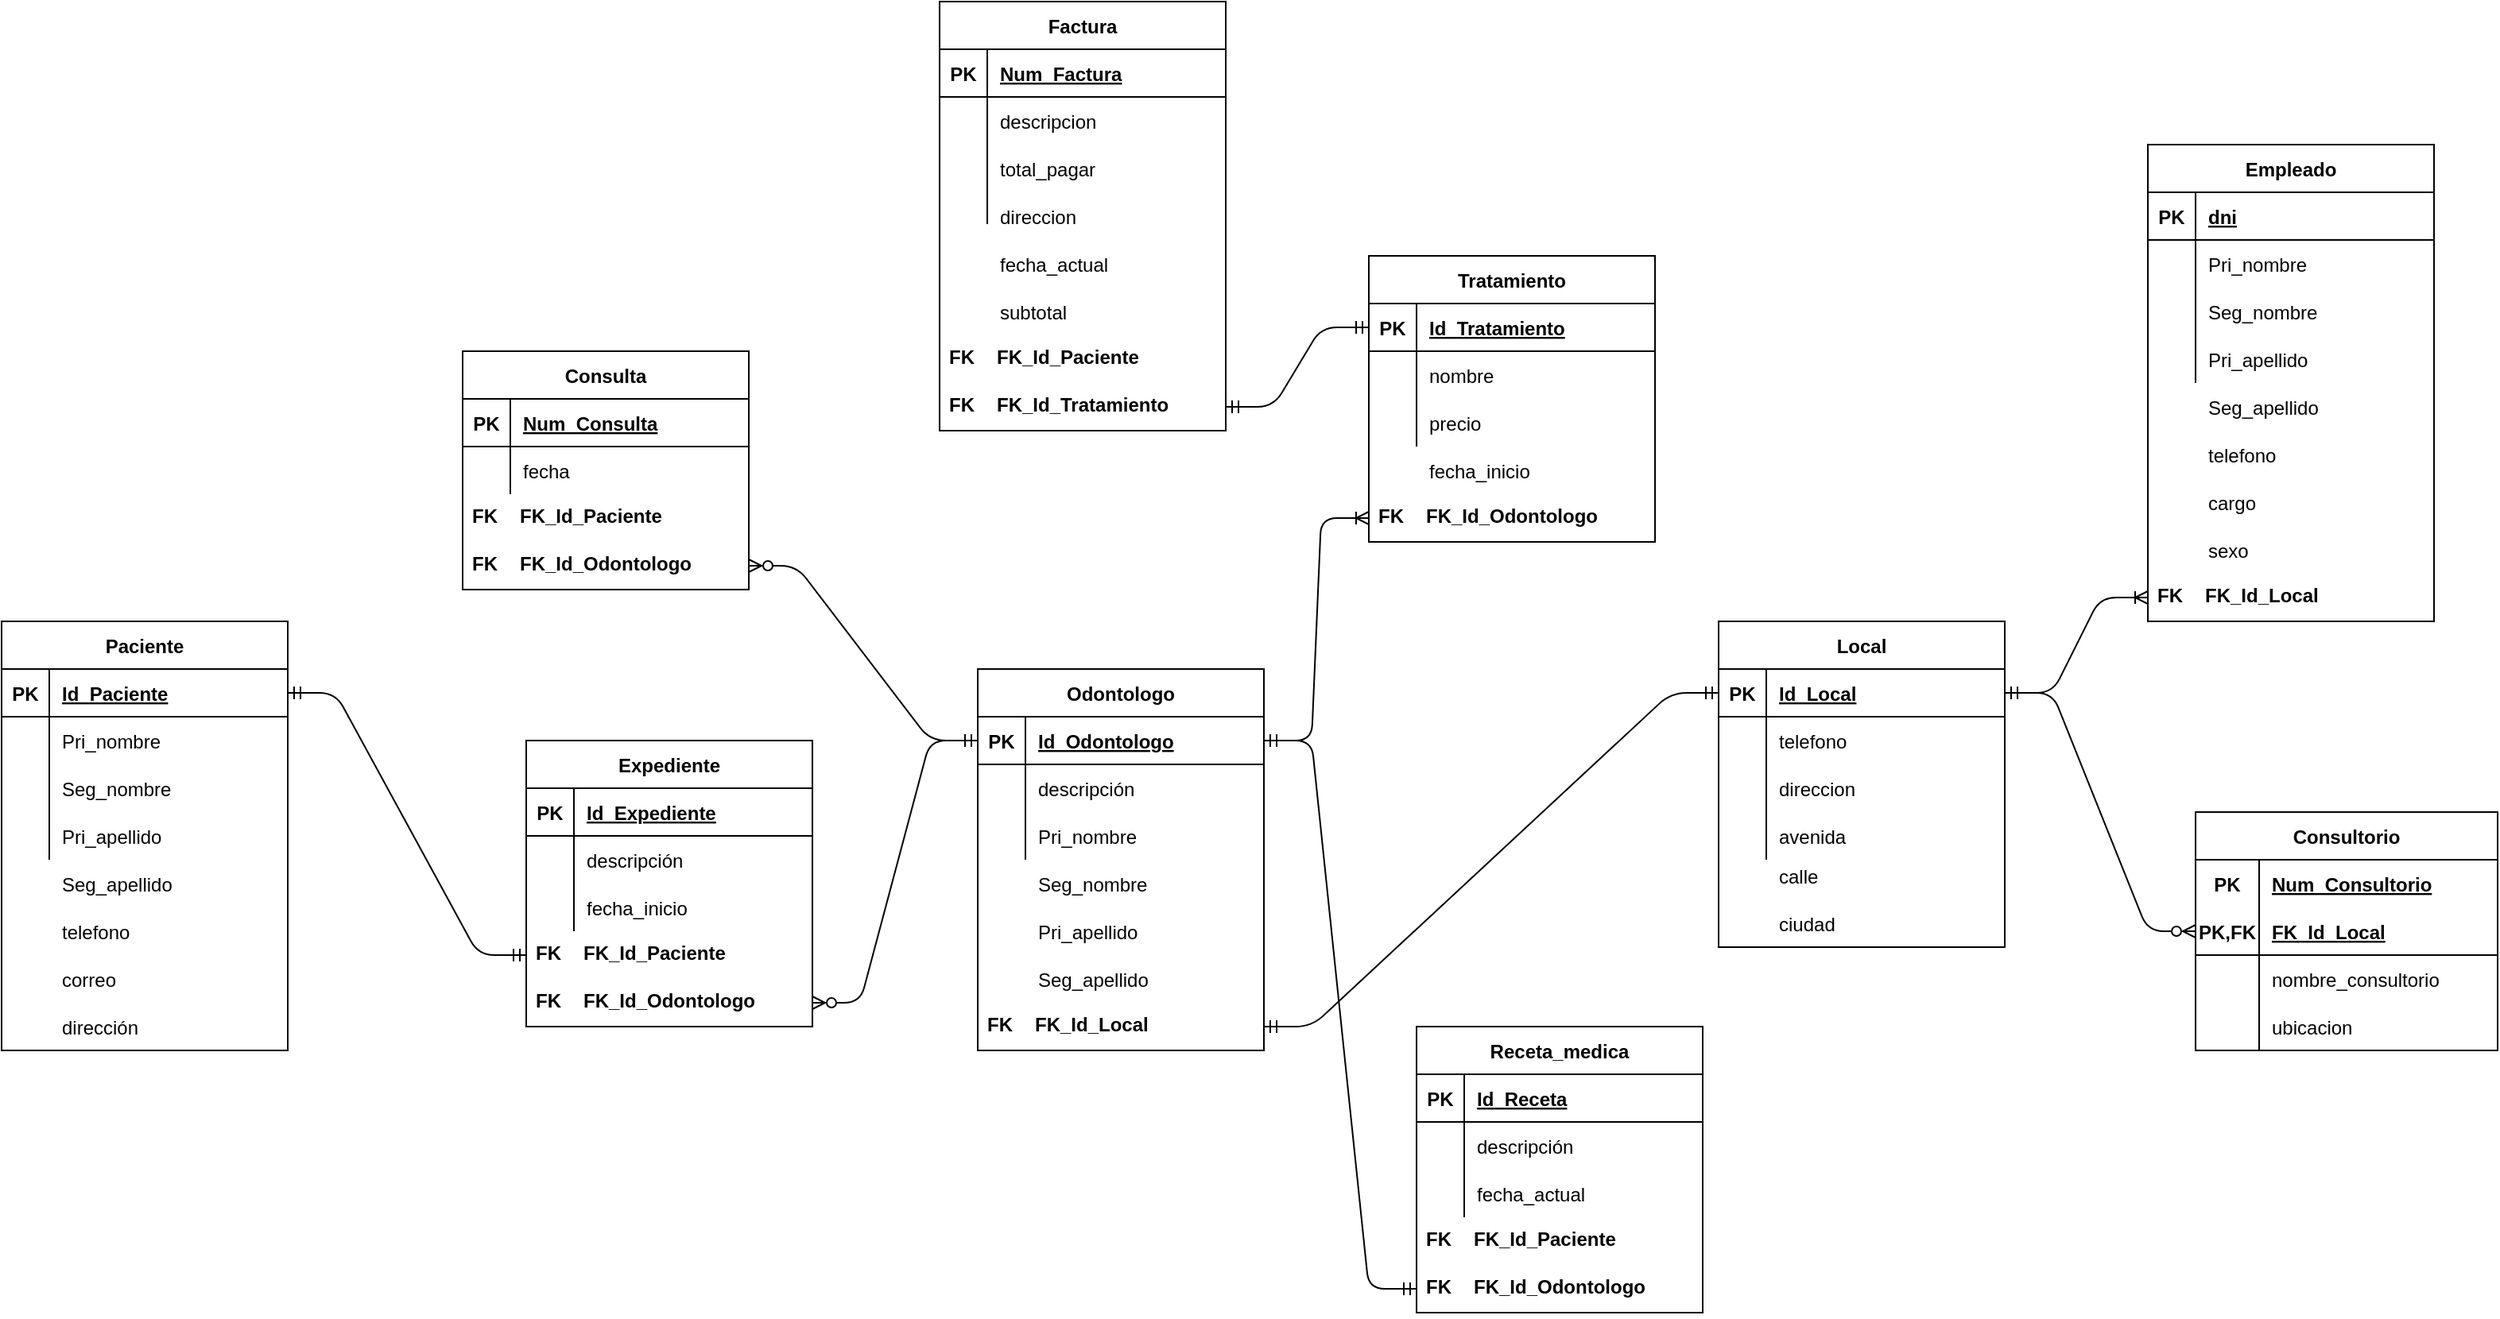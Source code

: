 <mxfile version="14.8.5" type="github">
  <diagram id="sDqEN0gbVgFAtb8flwhw" name="Page-1">
    <mxGraphModel dx="827" dy="2049" grid="1" gridSize="10" guides="1" tooltips="1" connect="1" arrows="1" fold="1" page="1" pageScale="1" pageWidth="827" pageHeight="1169" math="0" shadow="0">
      <root>
        <mxCell id="0" />
        <mxCell id="1" parent="0" />
        <mxCell id="typil63lQ0SKJqa8zRIT-1" value="Paciente" style="shape=table;startSize=30;container=1;collapsible=1;childLayout=tableLayout;fixedRows=1;rowLines=0;fontStyle=1;align=center;resizeLast=1;" vertex="1" parent="1">
          <mxGeometry x="860" y="110" width="180" height="270" as="geometry" />
        </mxCell>
        <mxCell id="typil63lQ0SKJqa8zRIT-2" value="" style="shape=partialRectangle;collapsible=0;dropTarget=0;pointerEvents=0;fillColor=none;top=0;left=0;bottom=1;right=0;points=[[0,0.5],[1,0.5]];portConstraint=eastwest;" vertex="1" parent="typil63lQ0SKJqa8zRIT-1">
          <mxGeometry y="30" width="180" height="30" as="geometry" />
        </mxCell>
        <mxCell id="typil63lQ0SKJqa8zRIT-3" value="PK" style="shape=partialRectangle;connectable=0;fillColor=none;top=0;left=0;bottom=0;right=0;fontStyle=1;overflow=hidden;" vertex="1" parent="typil63lQ0SKJqa8zRIT-2">
          <mxGeometry width="30" height="30" as="geometry" />
        </mxCell>
        <mxCell id="typil63lQ0SKJqa8zRIT-4" value="Id_Paciente" style="shape=partialRectangle;connectable=0;fillColor=none;top=0;left=0;bottom=0;right=0;align=left;spacingLeft=6;fontStyle=5;overflow=hidden;" vertex="1" parent="typil63lQ0SKJqa8zRIT-2">
          <mxGeometry x="30" width="150" height="30" as="geometry" />
        </mxCell>
        <mxCell id="typil63lQ0SKJqa8zRIT-5" value="" style="shape=partialRectangle;collapsible=0;dropTarget=0;pointerEvents=0;fillColor=none;top=0;left=0;bottom=0;right=0;points=[[0,0.5],[1,0.5]];portConstraint=eastwest;" vertex="1" parent="typil63lQ0SKJqa8zRIT-1">
          <mxGeometry y="60" width="180" height="30" as="geometry" />
        </mxCell>
        <mxCell id="typil63lQ0SKJqa8zRIT-6" value="" style="shape=partialRectangle;connectable=0;fillColor=none;top=0;left=0;bottom=0;right=0;editable=1;overflow=hidden;" vertex="1" parent="typil63lQ0SKJqa8zRIT-5">
          <mxGeometry width="30" height="30" as="geometry" />
        </mxCell>
        <mxCell id="typil63lQ0SKJqa8zRIT-7" value="Pri_nombre" style="shape=partialRectangle;connectable=0;fillColor=none;top=0;left=0;bottom=0;right=0;align=left;spacingLeft=6;overflow=hidden;" vertex="1" parent="typil63lQ0SKJqa8zRIT-5">
          <mxGeometry x="30" width="150" height="30" as="geometry" />
        </mxCell>
        <mxCell id="typil63lQ0SKJqa8zRIT-8" value="" style="shape=partialRectangle;collapsible=0;dropTarget=0;pointerEvents=0;fillColor=none;top=0;left=0;bottom=0;right=0;points=[[0,0.5],[1,0.5]];portConstraint=eastwest;" vertex="1" parent="typil63lQ0SKJqa8zRIT-1">
          <mxGeometry y="90" width="180" height="30" as="geometry" />
        </mxCell>
        <mxCell id="typil63lQ0SKJqa8zRIT-9" value="" style="shape=partialRectangle;connectable=0;fillColor=none;top=0;left=0;bottom=0;right=0;editable=1;overflow=hidden;" vertex="1" parent="typil63lQ0SKJqa8zRIT-8">
          <mxGeometry width="30" height="30" as="geometry" />
        </mxCell>
        <mxCell id="typil63lQ0SKJqa8zRIT-10" value="Seg_nombre" style="shape=partialRectangle;connectable=0;fillColor=none;top=0;left=0;bottom=0;right=0;align=left;spacingLeft=6;overflow=hidden;" vertex="1" parent="typil63lQ0SKJqa8zRIT-8">
          <mxGeometry x="30" width="150" height="30" as="geometry" />
        </mxCell>
        <mxCell id="typil63lQ0SKJqa8zRIT-11" value="" style="shape=partialRectangle;collapsible=0;dropTarget=0;pointerEvents=0;fillColor=none;top=0;left=0;bottom=0;right=0;points=[[0,0.5],[1,0.5]];portConstraint=eastwest;" vertex="1" parent="typil63lQ0SKJqa8zRIT-1">
          <mxGeometry y="120" width="180" height="30" as="geometry" />
        </mxCell>
        <mxCell id="typil63lQ0SKJqa8zRIT-12" value="" style="shape=partialRectangle;connectable=0;fillColor=none;top=0;left=0;bottom=0;right=0;editable=1;overflow=hidden;" vertex="1" parent="typil63lQ0SKJqa8zRIT-11">
          <mxGeometry width="30" height="30" as="geometry" />
        </mxCell>
        <mxCell id="typil63lQ0SKJqa8zRIT-13" value="Pri_apellido" style="shape=partialRectangle;connectable=0;fillColor=none;top=0;left=0;bottom=0;right=0;align=left;spacingLeft=6;overflow=hidden;" vertex="1" parent="typil63lQ0SKJqa8zRIT-11">
          <mxGeometry x="30" width="150" height="30" as="geometry" />
        </mxCell>
        <mxCell id="typil63lQ0SKJqa8zRIT-14" value="Expediente" style="shape=table;startSize=30;container=1;collapsible=1;childLayout=tableLayout;fixedRows=1;rowLines=0;fontStyle=1;align=center;resizeLast=1;" vertex="1" parent="1">
          <mxGeometry x="1190" y="185" width="180" height="180" as="geometry" />
        </mxCell>
        <mxCell id="typil63lQ0SKJqa8zRIT-15" value="" style="shape=partialRectangle;collapsible=0;dropTarget=0;pointerEvents=0;fillColor=none;top=0;left=0;bottom=1;right=0;points=[[0,0.5],[1,0.5]];portConstraint=eastwest;" vertex="1" parent="typil63lQ0SKJqa8zRIT-14">
          <mxGeometry y="30" width="180" height="30" as="geometry" />
        </mxCell>
        <mxCell id="typil63lQ0SKJqa8zRIT-16" value="PK" style="shape=partialRectangle;connectable=0;fillColor=none;top=0;left=0;bottom=0;right=0;fontStyle=1;overflow=hidden;" vertex="1" parent="typil63lQ0SKJqa8zRIT-15">
          <mxGeometry width="30" height="30" as="geometry" />
        </mxCell>
        <mxCell id="typil63lQ0SKJqa8zRIT-17" value="Id_Expediente" style="shape=partialRectangle;connectable=0;fillColor=none;top=0;left=0;bottom=0;right=0;align=left;spacingLeft=6;fontStyle=5;overflow=hidden;" vertex="1" parent="typil63lQ0SKJqa8zRIT-15">
          <mxGeometry x="30" width="150" height="30" as="geometry" />
        </mxCell>
        <mxCell id="typil63lQ0SKJqa8zRIT-18" value="" style="shape=partialRectangle;collapsible=0;dropTarget=0;pointerEvents=0;fillColor=none;top=0;left=0;bottom=0;right=0;points=[[0,0.5],[1,0.5]];portConstraint=eastwest;" vertex="1" parent="typil63lQ0SKJqa8zRIT-14">
          <mxGeometry y="60" width="180" height="30" as="geometry" />
        </mxCell>
        <mxCell id="typil63lQ0SKJqa8zRIT-19" value="" style="shape=partialRectangle;connectable=0;fillColor=none;top=0;left=0;bottom=0;right=0;editable=1;overflow=hidden;" vertex="1" parent="typil63lQ0SKJqa8zRIT-18">
          <mxGeometry width="30" height="30" as="geometry" />
        </mxCell>
        <mxCell id="typil63lQ0SKJqa8zRIT-20" value="descripción" style="shape=partialRectangle;connectable=0;fillColor=none;top=0;left=0;bottom=0;right=0;align=left;spacingLeft=6;overflow=hidden;" vertex="1" parent="typil63lQ0SKJqa8zRIT-18">
          <mxGeometry x="30" width="150" height="30" as="geometry" />
        </mxCell>
        <mxCell id="typil63lQ0SKJqa8zRIT-21" value="" style="shape=partialRectangle;collapsible=0;dropTarget=0;pointerEvents=0;fillColor=none;top=0;left=0;bottom=0;right=0;points=[[0,0.5],[1,0.5]];portConstraint=eastwest;" vertex="1" parent="typil63lQ0SKJqa8zRIT-14">
          <mxGeometry y="90" width="180" height="30" as="geometry" />
        </mxCell>
        <mxCell id="typil63lQ0SKJqa8zRIT-22" value="" style="shape=partialRectangle;connectable=0;fillColor=none;top=0;left=0;bottom=0;right=0;editable=1;overflow=hidden;" vertex="1" parent="typil63lQ0SKJqa8zRIT-21">
          <mxGeometry width="30" height="30" as="geometry" />
        </mxCell>
        <mxCell id="typil63lQ0SKJqa8zRIT-23" value="fecha_inicio" style="shape=partialRectangle;connectable=0;fillColor=none;top=0;left=0;bottom=0;right=0;align=left;spacingLeft=6;overflow=hidden;" vertex="1" parent="typil63lQ0SKJqa8zRIT-21">
          <mxGeometry x="30" width="150" height="30" as="geometry" />
        </mxCell>
        <mxCell id="typil63lQ0SKJqa8zRIT-28" value="Seg_apellido" style="shape=partialRectangle;connectable=0;fillColor=none;top=0;left=0;bottom=0;right=0;align=left;spacingLeft=6;overflow=hidden;" vertex="1" parent="1">
          <mxGeometry x="890" y="260" width="150" height="30" as="geometry" />
        </mxCell>
        <mxCell id="typil63lQ0SKJqa8zRIT-29" value="telefono" style="shape=partialRectangle;connectable=0;fillColor=none;top=0;left=0;bottom=0;right=0;align=left;spacingLeft=6;overflow=hidden;" vertex="1" parent="1">
          <mxGeometry x="890" y="290" width="150" height="30" as="geometry" />
        </mxCell>
        <mxCell id="typil63lQ0SKJqa8zRIT-30" value="correo" style="shape=partialRectangle;connectable=0;fillColor=none;top=0;left=0;bottom=0;right=0;align=left;spacingLeft=6;overflow=hidden;" vertex="1" parent="1">
          <mxGeometry x="890" y="320" width="150" height="30" as="geometry" />
        </mxCell>
        <mxCell id="typil63lQ0SKJqa8zRIT-31" value="dirección" style="shape=partialRectangle;connectable=0;fillColor=none;top=0;left=0;bottom=0;right=0;align=left;spacingLeft=6;overflow=hidden;" vertex="1" parent="1">
          <mxGeometry x="890" y="350" width="150" height="30" as="geometry" />
        </mxCell>
        <mxCell id="typil63lQ0SKJqa8zRIT-38" value="Odontologo" style="shape=table;startSize=30;container=1;collapsible=1;childLayout=tableLayout;fixedRows=1;rowLines=0;fontStyle=1;align=center;resizeLast=1;" vertex="1" parent="1">
          <mxGeometry x="1474" y="140" width="180" height="240" as="geometry" />
        </mxCell>
        <mxCell id="typil63lQ0SKJqa8zRIT-39" value="" style="shape=partialRectangle;collapsible=0;dropTarget=0;pointerEvents=0;fillColor=none;top=0;left=0;bottom=1;right=0;points=[[0,0.5],[1,0.5]];portConstraint=eastwest;" vertex="1" parent="typil63lQ0SKJqa8zRIT-38">
          <mxGeometry y="30" width="180" height="30" as="geometry" />
        </mxCell>
        <mxCell id="typil63lQ0SKJqa8zRIT-40" value="PK" style="shape=partialRectangle;connectable=0;fillColor=none;top=0;left=0;bottom=0;right=0;fontStyle=1;overflow=hidden;" vertex="1" parent="typil63lQ0SKJqa8zRIT-39">
          <mxGeometry width="30" height="30" as="geometry" />
        </mxCell>
        <mxCell id="typil63lQ0SKJqa8zRIT-41" value="Id_Odontologo" style="shape=partialRectangle;connectable=0;fillColor=none;top=0;left=0;bottom=0;right=0;align=left;spacingLeft=6;fontStyle=5;overflow=hidden;" vertex="1" parent="typil63lQ0SKJqa8zRIT-39">
          <mxGeometry x="30" width="150" height="30" as="geometry" />
        </mxCell>
        <mxCell id="typil63lQ0SKJqa8zRIT-42" value="" style="shape=partialRectangle;collapsible=0;dropTarget=0;pointerEvents=0;fillColor=none;top=0;left=0;bottom=0;right=0;points=[[0,0.5],[1,0.5]];portConstraint=eastwest;" vertex="1" parent="typil63lQ0SKJqa8zRIT-38">
          <mxGeometry y="60" width="180" height="30" as="geometry" />
        </mxCell>
        <mxCell id="typil63lQ0SKJqa8zRIT-43" value="" style="shape=partialRectangle;connectable=0;fillColor=none;top=0;left=0;bottom=0;right=0;editable=1;overflow=hidden;" vertex="1" parent="typil63lQ0SKJqa8zRIT-42">
          <mxGeometry width="30" height="30" as="geometry" />
        </mxCell>
        <mxCell id="typil63lQ0SKJqa8zRIT-44" value="descripción" style="shape=partialRectangle;connectable=0;fillColor=none;top=0;left=0;bottom=0;right=0;align=left;spacingLeft=6;overflow=hidden;" vertex="1" parent="typil63lQ0SKJqa8zRIT-42">
          <mxGeometry x="30" width="150" height="30" as="geometry" />
        </mxCell>
        <mxCell id="typil63lQ0SKJqa8zRIT-45" value="" style="shape=partialRectangle;collapsible=0;dropTarget=0;pointerEvents=0;fillColor=none;top=0;left=0;bottom=0;right=0;points=[[0,0.5],[1,0.5]];portConstraint=eastwest;" vertex="1" parent="typil63lQ0SKJqa8zRIT-38">
          <mxGeometry y="90" width="180" height="30" as="geometry" />
        </mxCell>
        <mxCell id="typil63lQ0SKJqa8zRIT-46" value="" style="shape=partialRectangle;connectable=0;fillColor=none;top=0;left=0;bottom=0;right=0;editable=1;overflow=hidden;" vertex="1" parent="typil63lQ0SKJqa8zRIT-45">
          <mxGeometry width="30" height="30" as="geometry" />
        </mxCell>
        <mxCell id="typil63lQ0SKJqa8zRIT-47" value="" style="shape=partialRectangle;connectable=0;fillColor=none;top=0;left=0;bottom=0;right=0;align=left;spacingLeft=6;overflow=hidden;" vertex="1" parent="typil63lQ0SKJqa8zRIT-45">
          <mxGeometry x="30" width="150" height="30" as="geometry" />
        </mxCell>
        <mxCell id="typil63lQ0SKJqa8zRIT-54" value="Pri_nombre" style="shape=partialRectangle;connectable=0;fillColor=none;top=0;left=0;bottom=0;right=0;align=left;spacingLeft=6;overflow=hidden;" vertex="1" parent="1">
          <mxGeometry x="1504" y="230" width="150" height="30" as="geometry" />
        </mxCell>
        <mxCell id="typil63lQ0SKJqa8zRIT-55" value="Seg_nombre" style="shape=partialRectangle;connectable=0;fillColor=none;top=0;left=0;bottom=0;right=0;align=left;spacingLeft=6;overflow=hidden;" vertex="1" parent="1">
          <mxGeometry x="1504" y="260" width="150" height="30" as="geometry" />
        </mxCell>
        <mxCell id="typil63lQ0SKJqa8zRIT-56" value="Pri_apellido" style="shape=partialRectangle;connectable=0;fillColor=none;top=0;left=0;bottom=0;right=0;align=left;spacingLeft=6;overflow=hidden;" vertex="1" parent="1">
          <mxGeometry x="1504" y="290" width="150" height="30" as="geometry" />
        </mxCell>
        <mxCell id="typil63lQ0SKJqa8zRIT-57" value="Seg_apellido" style="shape=partialRectangle;connectable=0;fillColor=none;top=0;left=0;bottom=0;right=0;align=left;spacingLeft=6;overflow=hidden;" vertex="1" parent="1">
          <mxGeometry x="1504" y="320" width="150" height="30" as="geometry" />
        </mxCell>
        <mxCell id="typil63lQ0SKJqa8zRIT-58" value="Consulta" style="shape=table;startSize=30;container=1;collapsible=1;childLayout=tableLayout;fixedRows=1;rowLines=0;fontStyle=1;align=center;resizeLast=1;" vertex="1" parent="1">
          <mxGeometry x="1150" y="-60" width="180" height="150" as="geometry">
            <mxRectangle x="600" y="100" width="100" height="30" as="alternateBounds" />
          </mxGeometry>
        </mxCell>
        <mxCell id="typil63lQ0SKJqa8zRIT-59" value="" style="shape=partialRectangle;collapsible=0;dropTarget=0;pointerEvents=0;fillColor=none;top=0;left=0;bottom=1;right=0;points=[[0,0.5],[1,0.5]];portConstraint=eastwest;" vertex="1" parent="typil63lQ0SKJqa8zRIT-58">
          <mxGeometry y="30" width="180" height="30" as="geometry" />
        </mxCell>
        <mxCell id="typil63lQ0SKJqa8zRIT-60" value="PK" style="shape=partialRectangle;connectable=0;fillColor=none;top=0;left=0;bottom=0;right=0;fontStyle=1;overflow=hidden;" vertex="1" parent="typil63lQ0SKJqa8zRIT-59">
          <mxGeometry width="30" height="30" as="geometry" />
        </mxCell>
        <mxCell id="typil63lQ0SKJqa8zRIT-61" value="Num_Consulta" style="shape=partialRectangle;connectable=0;fillColor=none;top=0;left=0;bottom=0;right=0;align=left;spacingLeft=6;fontStyle=5;overflow=hidden;" vertex="1" parent="typil63lQ0SKJqa8zRIT-59">
          <mxGeometry x="30" width="150" height="30" as="geometry" />
        </mxCell>
        <mxCell id="typil63lQ0SKJqa8zRIT-65" value="" style="shape=partialRectangle;collapsible=0;dropTarget=0;pointerEvents=0;fillColor=none;top=0;left=0;bottom=0;right=0;points=[[0,0.5],[1,0.5]];portConstraint=eastwest;" vertex="1" parent="typil63lQ0SKJqa8zRIT-58">
          <mxGeometry y="60" width="180" height="30" as="geometry" />
        </mxCell>
        <mxCell id="typil63lQ0SKJqa8zRIT-66" value="" style="shape=partialRectangle;connectable=0;fillColor=none;top=0;left=0;bottom=0;right=0;editable=1;overflow=hidden;" vertex="1" parent="typil63lQ0SKJqa8zRIT-65">
          <mxGeometry width="30" height="30" as="geometry" />
        </mxCell>
        <mxCell id="typil63lQ0SKJqa8zRIT-67" value="fecha" style="shape=partialRectangle;connectable=0;fillColor=none;top=0;left=0;bottom=0;right=0;align=left;spacingLeft=6;overflow=hidden;" vertex="1" parent="typil63lQ0SKJqa8zRIT-65">
          <mxGeometry x="30" width="150" height="30" as="geometry" />
        </mxCell>
        <mxCell id="typil63lQ0SKJqa8zRIT-74" value="Tratamiento" style="shape=table;startSize=30;container=1;collapsible=1;childLayout=tableLayout;fixedRows=1;rowLines=0;fontStyle=1;align=center;resizeLast=1;" vertex="1" parent="1">
          <mxGeometry x="1720" y="-120" width="180" height="180" as="geometry">
            <mxRectangle x="600" y="290" width="100" height="30" as="alternateBounds" />
          </mxGeometry>
        </mxCell>
        <mxCell id="typil63lQ0SKJqa8zRIT-75" value="" style="shape=partialRectangle;collapsible=0;dropTarget=0;pointerEvents=0;fillColor=none;top=0;left=0;bottom=1;right=0;points=[[0,0.5],[1,0.5]];portConstraint=eastwest;" vertex="1" parent="typil63lQ0SKJqa8zRIT-74">
          <mxGeometry y="30" width="180" height="30" as="geometry" />
        </mxCell>
        <mxCell id="typil63lQ0SKJqa8zRIT-76" value="PK" style="shape=partialRectangle;connectable=0;fillColor=none;top=0;left=0;bottom=0;right=0;fontStyle=1;overflow=hidden;" vertex="1" parent="typil63lQ0SKJqa8zRIT-75">
          <mxGeometry width="30" height="30" as="geometry" />
        </mxCell>
        <mxCell id="typil63lQ0SKJqa8zRIT-77" value="Id_Tratamiento" style="shape=partialRectangle;connectable=0;fillColor=none;top=0;left=0;bottom=0;right=0;align=left;spacingLeft=6;fontStyle=5;overflow=hidden;" vertex="1" parent="typil63lQ0SKJqa8zRIT-75">
          <mxGeometry x="30" width="150" height="30" as="geometry" />
        </mxCell>
        <mxCell id="typil63lQ0SKJqa8zRIT-78" value="" style="shape=partialRectangle;collapsible=0;dropTarget=0;pointerEvents=0;fillColor=none;top=0;left=0;bottom=0;right=0;points=[[0,0.5],[1,0.5]];portConstraint=eastwest;" vertex="1" parent="typil63lQ0SKJqa8zRIT-74">
          <mxGeometry y="60" width="180" height="30" as="geometry" />
        </mxCell>
        <mxCell id="typil63lQ0SKJqa8zRIT-79" value="" style="shape=partialRectangle;connectable=0;fillColor=none;top=0;left=0;bottom=0;right=0;editable=1;overflow=hidden;" vertex="1" parent="typil63lQ0SKJqa8zRIT-78">
          <mxGeometry width="30" height="30" as="geometry" />
        </mxCell>
        <mxCell id="typil63lQ0SKJqa8zRIT-80" value="nombre" style="shape=partialRectangle;connectable=0;fillColor=none;top=0;left=0;bottom=0;right=0;align=left;spacingLeft=6;overflow=hidden;" vertex="1" parent="typil63lQ0SKJqa8zRIT-78">
          <mxGeometry x="30" width="150" height="30" as="geometry" />
        </mxCell>
        <mxCell id="typil63lQ0SKJqa8zRIT-81" value="" style="shape=partialRectangle;collapsible=0;dropTarget=0;pointerEvents=0;fillColor=none;top=0;left=0;bottom=0;right=0;points=[[0,0.5],[1,0.5]];portConstraint=eastwest;" vertex="1" parent="typil63lQ0SKJqa8zRIT-74">
          <mxGeometry y="90" width="180" height="30" as="geometry" />
        </mxCell>
        <mxCell id="typil63lQ0SKJqa8zRIT-82" value="" style="shape=partialRectangle;connectable=0;fillColor=none;top=0;left=0;bottom=0;right=0;editable=1;overflow=hidden;" vertex="1" parent="typil63lQ0SKJqa8zRIT-81">
          <mxGeometry width="30" height="30" as="geometry" />
        </mxCell>
        <mxCell id="typil63lQ0SKJqa8zRIT-83" value="precio" style="shape=partialRectangle;connectable=0;fillColor=none;top=0;left=0;bottom=0;right=0;align=left;spacingLeft=6;overflow=hidden;" vertex="1" parent="typil63lQ0SKJqa8zRIT-81">
          <mxGeometry x="30" width="150" height="30" as="geometry" />
        </mxCell>
        <mxCell id="typil63lQ0SKJqa8zRIT-90" value="fecha_inicio" style="shape=partialRectangle;connectable=0;fillColor=none;top=0;left=0;bottom=0;right=0;align=left;spacingLeft=6;overflow=hidden;" vertex="1" parent="1">
          <mxGeometry x="1750" width="150" height="30" as="geometry" />
        </mxCell>
        <mxCell id="typil63lQ0SKJqa8zRIT-91" value="Factura" style="shape=table;startSize=30;container=1;collapsible=1;childLayout=tableLayout;fixedRows=1;rowLines=0;fontStyle=1;align=center;resizeLast=1;" vertex="1" parent="1">
          <mxGeometry x="1450" y="-280" width="180" height="270" as="geometry" />
        </mxCell>
        <mxCell id="typil63lQ0SKJqa8zRIT-92" value="" style="shape=partialRectangle;collapsible=0;dropTarget=0;pointerEvents=0;fillColor=none;top=0;left=0;bottom=1;right=0;points=[[0,0.5],[1,0.5]];portConstraint=eastwest;" vertex="1" parent="typil63lQ0SKJqa8zRIT-91">
          <mxGeometry y="30" width="180" height="30" as="geometry" />
        </mxCell>
        <mxCell id="typil63lQ0SKJqa8zRIT-93" value="PK" style="shape=partialRectangle;connectable=0;fillColor=none;top=0;left=0;bottom=0;right=0;fontStyle=1;overflow=hidden;" vertex="1" parent="typil63lQ0SKJqa8zRIT-92">
          <mxGeometry width="30" height="30" as="geometry" />
        </mxCell>
        <mxCell id="typil63lQ0SKJqa8zRIT-94" value="Num_Factura" style="shape=partialRectangle;connectable=0;fillColor=none;top=0;left=0;bottom=0;right=0;align=left;spacingLeft=6;fontStyle=5;overflow=hidden;" vertex="1" parent="typil63lQ0SKJqa8zRIT-92">
          <mxGeometry x="30" width="150" height="30" as="geometry" />
        </mxCell>
        <mxCell id="typil63lQ0SKJqa8zRIT-95" value="" style="shape=partialRectangle;collapsible=0;dropTarget=0;pointerEvents=0;fillColor=none;top=0;left=0;bottom=0;right=0;points=[[0,0.5],[1,0.5]];portConstraint=eastwest;" vertex="1" parent="typil63lQ0SKJqa8zRIT-91">
          <mxGeometry y="60" width="180" height="30" as="geometry" />
        </mxCell>
        <mxCell id="typil63lQ0SKJqa8zRIT-96" value="" style="shape=partialRectangle;connectable=0;fillColor=none;top=0;left=0;bottom=0;right=0;editable=1;overflow=hidden;" vertex="1" parent="typil63lQ0SKJqa8zRIT-95">
          <mxGeometry width="30" height="30" as="geometry" />
        </mxCell>
        <mxCell id="typil63lQ0SKJqa8zRIT-97" value="descripcion" style="shape=partialRectangle;connectable=0;fillColor=none;top=0;left=0;bottom=0;right=0;align=left;spacingLeft=6;overflow=hidden;" vertex="1" parent="typil63lQ0SKJqa8zRIT-95">
          <mxGeometry x="30" width="150" height="30" as="geometry" />
        </mxCell>
        <mxCell id="typil63lQ0SKJqa8zRIT-98" value="" style="shape=partialRectangle;collapsible=0;dropTarget=0;pointerEvents=0;fillColor=none;top=0;left=0;bottom=0;right=0;points=[[0,0.5],[1,0.5]];portConstraint=eastwest;" vertex="1" parent="typil63lQ0SKJqa8zRIT-91">
          <mxGeometry y="90" width="180" height="30" as="geometry" />
        </mxCell>
        <mxCell id="typil63lQ0SKJqa8zRIT-99" value="" style="shape=partialRectangle;connectable=0;fillColor=none;top=0;left=0;bottom=0;right=0;editable=1;overflow=hidden;" vertex="1" parent="typil63lQ0SKJqa8zRIT-98">
          <mxGeometry width="30" height="30" as="geometry" />
        </mxCell>
        <mxCell id="typil63lQ0SKJqa8zRIT-100" value="" style="shape=partialRectangle;connectable=0;fillColor=none;top=0;left=0;bottom=0;right=0;align=left;spacingLeft=6;overflow=hidden;" vertex="1" parent="typil63lQ0SKJqa8zRIT-98">
          <mxGeometry x="30" width="150" height="30" as="geometry" />
        </mxCell>
        <mxCell id="typil63lQ0SKJqa8zRIT-101" value="" style="shape=partialRectangle;collapsible=0;dropTarget=0;pointerEvents=0;fillColor=none;top=0;left=0;bottom=0;right=0;points=[[0,0.5],[1,0.5]];portConstraint=eastwest;" vertex="1" parent="typil63lQ0SKJqa8zRIT-91">
          <mxGeometry y="120" width="180" height="20" as="geometry" />
        </mxCell>
        <mxCell id="typil63lQ0SKJqa8zRIT-102" value="" style="shape=partialRectangle;connectable=0;fillColor=none;top=0;left=0;bottom=0;right=0;editable=1;overflow=hidden;" vertex="1" parent="typil63lQ0SKJqa8zRIT-101">
          <mxGeometry width="30" height="20" as="geometry" />
        </mxCell>
        <mxCell id="typil63lQ0SKJqa8zRIT-103" value="" style="shape=partialRectangle;connectable=0;fillColor=none;top=0;left=0;bottom=0;right=0;align=left;spacingLeft=6;overflow=hidden;" vertex="1" parent="typil63lQ0SKJqa8zRIT-101">
          <mxGeometry x="30" width="150" height="20" as="geometry" />
        </mxCell>
        <mxCell id="typil63lQ0SKJqa8zRIT-105" value="total_pagar" style="shape=partialRectangle;connectable=0;fillColor=none;top=0;left=0;bottom=0;right=0;align=left;spacingLeft=6;overflow=hidden;" vertex="1" parent="1">
          <mxGeometry x="1480" y="-190" width="150" height="30" as="geometry" />
        </mxCell>
        <mxCell id="typil63lQ0SKJqa8zRIT-106" value="direccion" style="shape=partialRectangle;connectable=0;fillColor=none;top=0;left=0;bottom=0;right=0;align=left;spacingLeft=6;overflow=hidden;" vertex="1" parent="1">
          <mxGeometry x="1480" y="-160" width="150" height="30" as="geometry" />
        </mxCell>
        <mxCell id="typil63lQ0SKJqa8zRIT-107" value="fecha_actual" style="shape=partialRectangle;connectable=0;fillColor=none;top=0;left=0;bottom=0;right=0;align=left;spacingLeft=6;overflow=hidden;" vertex="1" parent="1">
          <mxGeometry x="1480" y="-130" width="150" height="30" as="geometry" />
        </mxCell>
        <mxCell id="typil63lQ0SKJqa8zRIT-108" value="subtotal" style="shape=partialRectangle;connectable=0;fillColor=none;top=0;left=0;bottom=0;right=0;align=left;spacingLeft=6;overflow=hidden;" vertex="1" parent="1">
          <mxGeometry x="1480" y="-100" width="150" height="30" as="geometry" />
        </mxCell>
        <mxCell id="typil63lQ0SKJqa8zRIT-139" value="Receta_medica" style="shape=table;startSize=30;container=1;collapsible=1;childLayout=tableLayout;fixedRows=1;rowLines=0;fontStyle=1;align=center;resizeLast=1;" vertex="1" parent="1">
          <mxGeometry x="1750" y="365" width="180" height="180" as="geometry" />
        </mxCell>
        <mxCell id="typil63lQ0SKJqa8zRIT-140" value="" style="shape=partialRectangle;collapsible=0;dropTarget=0;pointerEvents=0;fillColor=none;top=0;left=0;bottom=1;right=0;points=[[0,0.5],[1,0.5]];portConstraint=eastwest;" vertex="1" parent="typil63lQ0SKJqa8zRIT-139">
          <mxGeometry y="30" width="180" height="30" as="geometry" />
        </mxCell>
        <mxCell id="typil63lQ0SKJqa8zRIT-141" value="PK" style="shape=partialRectangle;connectable=0;fillColor=none;top=0;left=0;bottom=0;right=0;fontStyle=1;overflow=hidden;" vertex="1" parent="typil63lQ0SKJqa8zRIT-140">
          <mxGeometry width="30" height="30" as="geometry" />
        </mxCell>
        <mxCell id="typil63lQ0SKJqa8zRIT-142" value="Id_Receta" style="shape=partialRectangle;connectable=0;fillColor=none;top=0;left=0;bottom=0;right=0;align=left;spacingLeft=6;fontStyle=5;overflow=hidden;" vertex="1" parent="typil63lQ0SKJqa8zRIT-140">
          <mxGeometry x="30" width="150" height="30" as="geometry" />
        </mxCell>
        <mxCell id="typil63lQ0SKJqa8zRIT-143" value="" style="shape=partialRectangle;collapsible=0;dropTarget=0;pointerEvents=0;fillColor=none;top=0;left=0;bottom=0;right=0;points=[[0,0.5],[1,0.5]];portConstraint=eastwest;" vertex="1" parent="typil63lQ0SKJqa8zRIT-139">
          <mxGeometry y="60" width="180" height="30" as="geometry" />
        </mxCell>
        <mxCell id="typil63lQ0SKJqa8zRIT-144" value="" style="shape=partialRectangle;connectable=0;fillColor=none;top=0;left=0;bottom=0;right=0;editable=1;overflow=hidden;" vertex="1" parent="typil63lQ0SKJqa8zRIT-143">
          <mxGeometry width="30" height="30" as="geometry" />
        </mxCell>
        <mxCell id="typil63lQ0SKJqa8zRIT-145" value="descripción" style="shape=partialRectangle;connectable=0;fillColor=none;top=0;left=0;bottom=0;right=0;align=left;spacingLeft=6;overflow=hidden;" vertex="1" parent="typil63lQ0SKJqa8zRIT-143">
          <mxGeometry x="30" width="150" height="30" as="geometry" />
        </mxCell>
        <mxCell id="typil63lQ0SKJqa8zRIT-146" value="" style="shape=partialRectangle;collapsible=0;dropTarget=0;pointerEvents=0;fillColor=none;top=0;left=0;bottom=0;right=0;points=[[0,0.5],[1,0.5]];portConstraint=eastwest;" vertex="1" parent="typil63lQ0SKJqa8zRIT-139">
          <mxGeometry y="90" width="180" height="30" as="geometry" />
        </mxCell>
        <mxCell id="typil63lQ0SKJqa8zRIT-147" value="" style="shape=partialRectangle;connectable=0;fillColor=none;top=0;left=0;bottom=0;right=0;editable=1;overflow=hidden;" vertex="1" parent="typil63lQ0SKJqa8zRIT-146">
          <mxGeometry width="30" height="30" as="geometry" />
        </mxCell>
        <mxCell id="typil63lQ0SKJqa8zRIT-148" value="fecha_actual" style="shape=partialRectangle;connectable=0;fillColor=none;top=0;left=0;bottom=0;right=0;align=left;spacingLeft=6;overflow=hidden;" vertex="1" parent="typil63lQ0SKJqa8zRIT-146">
          <mxGeometry x="30" width="150" height="30" as="geometry" />
        </mxCell>
        <mxCell id="typil63lQ0SKJqa8zRIT-155" value="Local" style="shape=table;startSize=30;container=1;collapsible=1;childLayout=tableLayout;fixedRows=1;rowLines=0;fontStyle=1;align=center;resizeLast=1;" vertex="1" parent="1">
          <mxGeometry x="1940" y="110" width="180" height="205" as="geometry" />
        </mxCell>
        <mxCell id="typil63lQ0SKJqa8zRIT-156" value="" style="shape=partialRectangle;collapsible=0;dropTarget=0;pointerEvents=0;fillColor=none;top=0;left=0;bottom=1;right=0;points=[[0,0.5],[1,0.5]];portConstraint=eastwest;" vertex="1" parent="typil63lQ0SKJqa8zRIT-155">
          <mxGeometry y="30" width="180" height="30" as="geometry" />
        </mxCell>
        <mxCell id="typil63lQ0SKJqa8zRIT-157" value="PK" style="shape=partialRectangle;connectable=0;fillColor=none;top=0;left=0;bottom=0;right=0;fontStyle=1;overflow=hidden;" vertex="1" parent="typil63lQ0SKJqa8zRIT-156">
          <mxGeometry width="30" height="30" as="geometry" />
        </mxCell>
        <mxCell id="typil63lQ0SKJqa8zRIT-158" value="Id_Local" style="shape=partialRectangle;connectable=0;fillColor=none;top=0;left=0;bottom=0;right=0;align=left;spacingLeft=6;fontStyle=5;overflow=hidden;" vertex="1" parent="typil63lQ0SKJqa8zRIT-156">
          <mxGeometry x="30" width="150" height="30" as="geometry" />
        </mxCell>
        <mxCell id="typil63lQ0SKJqa8zRIT-159" value="" style="shape=partialRectangle;collapsible=0;dropTarget=0;pointerEvents=0;fillColor=none;top=0;left=0;bottom=0;right=0;points=[[0,0.5],[1,0.5]];portConstraint=eastwest;" vertex="1" parent="typil63lQ0SKJqa8zRIT-155">
          <mxGeometry y="60" width="180" height="30" as="geometry" />
        </mxCell>
        <mxCell id="typil63lQ0SKJqa8zRIT-160" value="" style="shape=partialRectangle;connectable=0;fillColor=none;top=0;left=0;bottom=0;right=0;editable=1;overflow=hidden;" vertex="1" parent="typil63lQ0SKJqa8zRIT-159">
          <mxGeometry width="30" height="30" as="geometry" />
        </mxCell>
        <mxCell id="typil63lQ0SKJqa8zRIT-161" value="telefono" style="shape=partialRectangle;connectable=0;fillColor=none;top=0;left=0;bottom=0;right=0;align=left;spacingLeft=6;overflow=hidden;" vertex="1" parent="typil63lQ0SKJqa8zRIT-159">
          <mxGeometry x="30" width="150" height="30" as="geometry" />
        </mxCell>
        <mxCell id="typil63lQ0SKJqa8zRIT-162" value="" style="shape=partialRectangle;collapsible=0;dropTarget=0;pointerEvents=0;fillColor=none;top=0;left=0;bottom=0;right=0;points=[[0,0.5],[1,0.5]];portConstraint=eastwest;" vertex="1" parent="typil63lQ0SKJqa8zRIT-155">
          <mxGeometry y="90" width="180" height="30" as="geometry" />
        </mxCell>
        <mxCell id="typil63lQ0SKJqa8zRIT-163" value="" style="shape=partialRectangle;connectable=0;fillColor=none;top=0;left=0;bottom=0;right=0;editable=1;overflow=hidden;" vertex="1" parent="typil63lQ0SKJqa8zRIT-162">
          <mxGeometry width="30" height="30" as="geometry" />
        </mxCell>
        <mxCell id="typil63lQ0SKJqa8zRIT-164" value="direccion" style="shape=partialRectangle;connectable=0;fillColor=none;top=0;left=0;bottom=0;right=0;align=left;spacingLeft=6;overflow=hidden;" vertex="1" parent="typil63lQ0SKJqa8zRIT-162">
          <mxGeometry x="30" width="150" height="30" as="geometry" />
        </mxCell>
        <mxCell id="typil63lQ0SKJqa8zRIT-165" value="" style="shape=partialRectangle;collapsible=0;dropTarget=0;pointerEvents=0;fillColor=none;top=0;left=0;bottom=0;right=0;points=[[0,0.5],[1,0.5]];portConstraint=eastwest;" vertex="1" parent="typil63lQ0SKJqa8zRIT-155">
          <mxGeometry y="120" width="180" height="30" as="geometry" />
        </mxCell>
        <mxCell id="typil63lQ0SKJqa8zRIT-166" value="" style="shape=partialRectangle;connectable=0;fillColor=none;top=0;left=0;bottom=0;right=0;editable=1;overflow=hidden;" vertex="1" parent="typil63lQ0SKJqa8zRIT-165">
          <mxGeometry width="30" height="30" as="geometry" />
        </mxCell>
        <mxCell id="typil63lQ0SKJqa8zRIT-167" value="avenida" style="shape=partialRectangle;connectable=0;fillColor=none;top=0;left=0;bottom=0;right=0;align=left;spacingLeft=6;overflow=hidden;" vertex="1" parent="typil63lQ0SKJqa8zRIT-165">
          <mxGeometry x="30" width="150" height="30" as="geometry" />
        </mxCell>
        <mxCell id="typil63lQ0SKJqa8zRIT-184" value="calle" style="shape=partialRectangle;connectable=0;fillColor=none;top=0;left=0;bottom=0;right=0;align=left;spacingLeft=6;overflow=hidden;" vertex="1" parent="1">
          <mxGeometry x="1970" y="255" width="150" height="30" as="geometry" />
        </mxCell>
        <mxCell id="typil63lQ0SKJqa8zRIT-185" value="ciudad" style="shape=partialRectangle;connectable=0;fillColor=none;top=0;left=0;bottom=0;right=0;align=left;spacingLeft=6;overflow=hidden;" vertex="1" parent="1">
          <mxGeometry x="1970" y="285" width="150" height="30" as="geometry" />
        </mxCell>
        <mxCell id="typil63lQ0SKJqa8zRIT-186" value="Empleado" style="shape=table;startSize=30;container=1;collapsible=1;childLayout=tableLayout;fixedRows=1;rowLines=0;fontStyle=1;align=center;resizeLast=1;" vertex="1" parent="1">
          <mxGeometry x="2210" y="-190" width="180" height="300" as="geometry" />
        </mxCell>
        <mxCell id="typil63lQ0SKJqa8zRIT-187" value="" style="shape=partialRectangle;collapsible=0;dropTarget=0;pointerEvents=0;fillColor=none;top=0;left=0;bottom=1;right=0;points=[[0,0.5],[1,0.5]];portConstraint=eastwest;" vertex="1" parent="typil63lQ0SKJqa8zRIT-186">
          <mxGeometry y="30" width="180" height="30" as="geometry" />
        </mxCell>
        <mxCell id="typil63lQ0SKJqa8zRIT-188" value="PK" style="shape=partialRectangle;connectable=0;fillColor=none;top=0;left=0;bottom=0;right=0;fontStyle=1;overflow=hidden;" vertex="1" parent="typil63lQ0SKJqa8zRIT-187">
          <mxGeometry width="30" height="30" as="geometry" />
        </mxCell>
        <mxCell id="typil63lQ0SKJqa8zRIT-189" value="dni" style="shape=partialRectangle;connectable=0;fillColor=none;top=0;left=0;bottom=0;right=0;align=left;spacingLeft=6;fontStyle=5;overflow=hidden;" vertex="1" parent="typil63lQ0SKJqa8zRIT-187">
          <mxGeometry x="30" width="150" height="30" as="geometry" />
        </mxCell>
        <mxCell id="typil63lQ0SKJqa8zRIT-190" value="" style="shape=partialRectangle;collapsible=0;dropTarget=0;pointerEvents=0;fillColor=none;top=0;left=0;bottom=0;right=0;points=[[0,0.5],[1,0.5]];portConstraint=eastwest;" vertex="1" parent="typil63lQ0SKJqa8zRIT-186">
          <mxGeometry y="60" width="180" height="30" as="geometry" />
        </mxCell>
        <mxCell id="typil63lQ0SKJqa8zRIT-191" value="" style="shape=partialRectangle;connectable=0;fillColor=none;top=0;left=0;bottom=0;right=0;editable=1;overflow=hidden;" vertex="1" parent="typil63lQ0SKJqa8zRIT-190">
          <mxGeometry width="30" height="30" as="geometry" />
        </mxCell>
        <mxCell id="typil63lQ0SKJqa8zRIT-192" value="Pri_nombre" style="shape=partialRectangle;connectable=0;fillColor=none;top=0;left=0;bottom=0;right=0;align=left;spacingLeft=6;overflow=hidden;" vertex="1" parent="typil63lQ0SKJqa8zRIT-190">
          <mxGeometry x="30" width="150" height="30" as="geometry" />
        </mxCell>
        <mxCell id="typil63lQ0SKJqa8zRIT-193" value="" style="shape=partialRectangle;collapsible=0;dropTarget=0;pointerEvents=0;fillColor=none;top=0;left=0;bottom=0;right=0;points=[[0,0.5],[1,0.5]];portConstraint=eastwest;" vertex="1" parent="typil63lQ0SKJqa8zRIT-186">
          <mxGeometry y="90" width="180" height="30" as="geometry" />
        </mxCell>
        <mxCell id="typil63lQ0SKJqa8zRIT-194" value="" style="shape=partialRectangle;connectable=0;fillColor=none;top=0;left=0;bottom=0;right=0;editable=1;overflow=hidden;" vertex="1" parent="typil63lQ0SKJqa8zRIT-193">
          <mxGeometry width="30" height="30" as="geometry" />
        </mxCell>
        <mxCell id="typil63lQ0SKJqa8zRIT-195" value="Seg_nombre" style="shape=partialRectangle;connectable=0;fillColor=none;top=0;left=0;bottom=0;right=0;align=left;spacingLeft=6;overflow=hidden;" vertex="1" parent="typil63lQ0SKJqa8zRIT-193">
          <mxGeometry x="30" width="150" height="30" as="geometry" />
        </mxCell>
        <mxCell id="typil63lQ0SKJqa8zRIT-196" value="" style="shape=partialRectangle;collapsible=0;dropTarget=0;pointerEvents=0;fillColor=none;top=0;left=0;bottom=0;right=0;points=[[0,0.5],[1,0.5]];portConstraint=eastwest;" vertex="1" parent="typil63lQ0SKJqa8zRIT-186">
          <mxGeometry y="120" width="180" height="30" as="geometry" />
        </mxCell>
        <mxCell id="typil63lQ0SKJqa8zRIT-197" value="" style="shape=partialRectangle;connectable=0;fillColor=none;top=0;left=0;bottom=0;right=0;editable=1;overflow=hidden;" vertex="1" parent="typil63lQ0SKJqa8zRIT-196">
          <mxGeometry width="30" height="30" as="geometry" />
        </mxCell>
        <mxCell id="typil63lQ0SKJqa8zRIT-198" value="Pri_apellido" style="shape=partialRectangle;connectable=0;fillColor=none;top=0;left=0;bottom=0;right=0;align=left;spacingLeft=6;overflow=hidden;" vertex="1" parent="typil63lQ0SKJqa8zRIT-196">
          <mxGeometry x="30" width="150" height="30" as="geometry" />
        </mxCell>
        <mxCell id="typil63lQ0SKJqa8zRIT-199" value="Seg_apellido" style="shape=partialRectangle;connectable=0;fillColor=none;top=0;left=0;bottom=0;right=0;align=left;spacingLeft=6;overflow=hidden;" vertex="1" parent="1">
          <mxGeometry x="2240" y="-40" width="150" height="30" as="geometry" />
        </mxCell>
        <mxCell id="typil63lQ0SKJqa8zRIT-200" value="telefono" style="shape=partialRectangle;connectable=0;fillColor=none;top=0;left=0;bottom=0;right=0;align=left;spacingLeft=6;overflow=hidden;" vertex="1" parent="1">
          <mxGeometry x="2240" y="-10" width="150" height="30" as="geometry" />
        </mxCell>
        <mxCell id="typil63lQ0SKJqa8zRIT-201" value="cargo" style="shape=partialRectangle;connectable=0;fillColor=none;top=0;left=0;bottom=0;right=0;align=left;spacingLeft=6;overflow=hidden;" vertex="1" parent="1">
          <mxGeometry x="2240" y="20" width="150" height="30" as="geometry" />
        </mxCell>
        <mxCell id="typil63lQ0SKJqa8zRIT-202" value="sexo" style="shape=partialRectangle;connectable=0;fillColor=none;top=0;left=0;bottom=0;right=0;align=left;spacingLeft=6;overflow=hidden;" vertex="1" parent="1">
          <mxGeometry x="2240" y="50" width="150" height="30" as="geometry" />
        </mxCell>
        <mxCell id="typil63lQ0SKJqa8zRIT-206" value="FK_Id_Paciente" style="text;strokeColor=none;fillColor=none;spacingLeft=4;spacingRight=4;overflow=hidden;rotatable=0;points=[[0,0.5],[1,0.5]];portConstraint=eastwest;fontSize=12;fontStyle=1" vertex="1" parent="1">
          <mxGeometry x="1220" y="305" width="150" height="30" as="geometry" />
        </mxCell>
        <mxCell id="typil63lQ0SKJqa8zRIT-207" value="FK_Id_Odontologo" style="text;strokeColor=none;fillColor=none;spacingLeft=4;spacingRight=4;overflow=hidden;rotatable=0;points=[[0,0.5],[1,0.5]];portConstraint=eastwest;fontSize=12;fontStyle=1" vertex="1" parent="1">
          <mxGeometry x="1220" y="335" width="150" height="30" as="geometry" />
        </mxCell>
        <mxCell id="typil63lQ0SKJqa8zRIT-208" value="FK" style="text;strokeColor=none;fillColor=none;spacingLeft=4;spacingRight=4;overflow=hidden;rotatable=0;points=[[0,0.5],[1,0.5]];portConstraint=eastwest;fontSize=12;fontStyle=1" vertex="1" parent="1">
          <mxGeometry x="1190" y="335" width="30" height="30" as="geometry" />
        </mxCell>
        <mxCell id="typil63lQ0SKJqa8zRIT-211" value="FK" style="text;strokeColor=none;fillColor=none;spacingLeft=4;spacingRight=4;overflow=hidden;rotatable=0;points=[[0,0.5],[1,0.5]];portConstraint=eastwest;fontSize=12;fontStyle=1" vertex="1" parent="1">
          <mxGeometry x="1190" y="305" width="30" height="30" as="geometry" />
        </mxCell>
        <mxCell id="typil63lQ0SKJqa8zRIT-212" value="FK_Id_Paciente" style="text;strokeColor=none;fillColor=none;spacingLeft=4;spacingRight=4;overflow=hidden;rotatable=0;points=[[0,0.5],[1,0.5]];portConstraint=eastwest;fontSize=12;fontStyle=1" vertex="1" parent="1">
          <mxGeometry x="1180" y="30" width="150" height="30" as="geometry" />
        </mxCell>
        <mxCell id="typil63lQ0SKJqa8zRIT-213" value="FK_Id_Odontologo" style="text;strokeColor=none;fillColor=none;spacingLeft=4;spacingRight=4;overflow=hidden;rotatable=0;points=[[0,0.5],[1,0.5]];portConstraint=eastwest;fontSize=12;fontStyle=1" vertex="1" parent="1">
          <mxGeometry x="1180" y="60" width="150" height="30" as="geometry" />
        </mxCell>
        <mxCell id="typil63lQ0SKJqa8zRIT-214" value="FK" style="text;strokeColor=none;fillColor=none;spacingLeft=4;spacingRight=4;overflow=hidden;rotatable=0;points=[[0,0.5],[1,0.5]];portConstraint=eastwest;fontSize=12;fontStyle=1" vertex="1" parent="1">
          <mxGeometry x="1150" y="60" width="30" height="30" as="geometry" />
        </mxCell>
        <mxCell id="typil63lQ0SKJqa8zRIT-215" value="FK" style="text;strokeColor=none;fillColor=none;spacingLeft=4;spacingRight=4;overflow=hidden;rotatable=0;points=[[0,0.5],[1,0.5]];portConstraint=eastwest;fontSize=12;fontStyle=1" vertex="1" parent="1">
          <mxGeometry x="1150" y="30" width="30" height="30" as="geometry" />
        </mxCell>
        <mxCell id="typil63lQ0SKJqa8zRIT-217" value="FK_Id_Paciente" style="text;strokeColor=none;fillColor=none;spacingLeft=4;spacingRight=4;overflow=hidden;rotatable=0;points=[[0,0.5],[1,0.5]];portConstraint=eastwest;fontSize=12;fontStyle=1" vertex="1" parent="1">
          <mxGeometry x="1780" y="485" width="150" height="30" as="geometry" />
        </mxCell>
        <mxCell id="typil63lQ0SKJqa8zRIT-218" value="FK_Id_Odontologo" style="text;strokeColor=none;fillColor=none;spacingLeft=4;spacingRight=4;overflow=hidden;rotatable=0;points=[[0,0.5],[1,0.5]];portConstraint=eastwest;fontSize=12;fontStyle=1" vertex="1" parent="1">
          <mxGeometry x="1780" y="515" width="150" height="30" as="geometry" />
        </mxCell>
        <mxCell id="typil63lQ0SKJqa8zRIT-219" value="FK" style="text;strokeColor=none;fillColor=none;spacingLeft=4;spacingRight=4;overflow=hidden;rotatable=0;points=[[0,0.5],[1,0.5]];portConstraint=eastwest;fontSize=12;fontStyle=1" vertex="1" parent="1">
          <mxGeometry x="1750" y="515" width="30" height="30" as="geometry" />
        </mxCell>
        <mxCell id="typil63lQ0SKJqa8zRIT-220" value="FK" style="text;strokeColor=none;fillColor=none;spacingLeft=4;spacingRight=4;overflow=hidden;rotatable=0;points=[[0,0.5],[1,0.5]];portConstraint=eastwest;fontSize=12;fontStyle=1" vertex="1" parent="1">
          <mxGeometry x="1750" y="485" width="30" height="30" as="geometry" />
        </mxCell>
        <mxCell id="typil63lQ0SKJqa8zRIT-221" value="FK_Id_Odontologo" style="text;strokeColor=none;fillColor=none;spacingLeft=4;spacingRight=4;overflow=hidden;rotatable=0;points=[[0,0.5],[1,0.5]];portConstraint=eastwest;fontSize=12;fontStyle=1" vertex="1" parent="1">
          <mxGeometry x="1750" y="30" width="150" height="30" as="geometry" />
        </mxCell>
        <mxCell id="typil63lQ0SKJqa8zRIT-222" value="FK" style="text;strokeColor=none;fillColor=none;spacingLeft=4;spacingRight=4;overflow=hidden;rotatable=0;points=[[0,0.5],[1,0.5]];portConstraint=eastwest;fontSize=12;fontStyle=1" vertex="1" parent="1">
          <mxGeometry x="1720" y="30" width="30" height="30" as="geometry" />
        </mxCell>
        <mxCell id="typil63lQ0SKJqa8zRIT-224" value="FK_Id_Paciente" style="text;strokeColor=none;fillColor=none;spacingLeft=4;spacingRight=4;overflow=hidden;rotatable=0;points=[[0,0.5],[1,0.5]];portConstraint=eastwest;fontSize=12;fontStyle=1" vertex="1" parent="1">
          <mxGeometry x="1480" y="-70" width="150" height="30" as="geometry" />
        </mxCell>
        <mxCell id="typil63lQ0SKJqa8zRIT-225" value="FK" style="text;strokeColor=none;fillColor=none;spacingLeft=4;spacingRight=4;overflow=hidden;rotatable=0;points=[[0,0.5],[1,0.5]];portConstraint=eastwest;fontSize=12;fontStyle=1" vertex="1" parent="1">
          <mxGeometry x="1450" y="-70" width="30" height="30" as="geometry" />
        </mxCell>
        <mxCell id="typil63lQ0SKJqa8zRIT-226" value="FK_Id_Local" style="text;strokeColor=none;fillColor=none;spacingLeft=4;spacingRight=4;overflow=hidden;rotatable=0;points=[[0,0.5],[1,0.5]];portConstraint=eastwest;fontSize=12;fontStyle=1" vertex="1" parent="1">
          <mxGeometry x="2240" y="80" width="150" height="30" as="geometry" />
        </mxCell>
        <mxCell id="typil63lQ0SKJqa8zRIT-227" value="FK" style="text;strokeColor=none;fillColor=none;spacingLeft=4;spacingRight=4;overflow=hidden;rotatable=0;points=[[0,0.5],[1,0.5]];portConstraint=eastwest;fontSize=12;fontStyle=1" vertex="1" parent="1">
          <mxGeometry x="2210" y="80" width="30" height="30" as="geometry" />
        </mxCell>
        <mxCell id="typil63lQ0SKJqa8zRIT-241" value="Consultorio" style="shape=table;startSize=30;container=1;collapsible=1;childLayout=tableLayout;fixedRows=1;rowLines=0;fontStyle=1;align=center;resizeLast=1;" vertex="1" parent="1">
          <mxGeometry x="2240" y="230" width="190" height="150" as="geometry" />
        </mxCell>
        <mxCell id="typil63lQ0SKJqa8zRIT-242" value="" style="shape=partialRectangle;collapsible=0;dropTarget=0;pointerEvents=0;fillColor=none;top=0;left=0;bottom=0;right=0;points=[[0,0.5],[1,0.5]];portConstraint=eastwest;" vertex="1" parent="typil63lQ0SKJqa8zRIT-241">
          <mxGeometry y="30" width="190" height="30" as="geometry" />
        </mxCell>
        <mxCell id="typil63lQ0SKJqa8zRIT-243" value="PK" style="shape=partialRectangle;connectable=0;fillColor=none;top=0;left=0;bottom=0;right=0;fontStyle=1;overflow=hidden;" vertex="1" parent="typil63lQ0SKJqa8zRIT-242">
          <mxGeometry width="40" height="30" as="geometry" />
        </mxCell>
        <mxCell id="typil63lQ0SKJqa8zRIT-244" value="Num_Consultorio" style="shape=partialRectangle;connectable=0;fillColor=none;top=0;left=0;bottom=0;right=0;align=left;spacingLeft=6;fontStyle=5;overflow=hidden;" vertex="1" parent="typil63lQ0SKJqa8zRIT-242">
          <mxGeometry x="40" width="150" height="30" as="geometry" />
        </mxCell>
        <mxCell id="typil63lQ0SKJqa8zRIT-245" value="" style="shape=partialRectangle;collapsible=0;dropTarget=0;pointerEvents=0;fillColor=none;top=0;left=0;bottom=1;right=0;points=[[0,0.5],[1,0.5]];portConstraint=eastwest;" vertex="1" parent="typil63lQ0SKJqa8zRIT-241">
          <mxGeometry y="60" width="190" height="30" as="geometry" />
        </mxCell>
        <mxCell id="typil63lQ0SKJqa8zRIT-246" value="PK,FK" style="shape=partialRectangle;connectable=0;fillColor=none;top=0;left=0;bottom=0;right=0;fontStyle=1;overflow=hidden;" vertex="1" parent="typil63lQ0SKJqa8zRIT-245">
          <mxGeometry width="40" height="30" as="geometry" />
        </mxCell>
        <mxCell id="typil63lQ0SKJqa8zRIT-247" value="FK_Id_Local" style="shape=partialRectangle;connectable=0;fillColor=none;top=0;left=0;bottom=0;right=0;align=left;spacingLeft=6;fontStyle=5;overflow=hidden;" vertex="1" parent="typil63lQ0SKJqa8zRIT-245">
          <mxGeometry x="40" width="150" height="30" as="geometry" />
        </mxCell>
        <mxCell id="typil63lQ0SKJqa8zRIT-248" value="" style="shape=partialRectangle;collapsible=0;dropTarget=0;pointerEvents=0;fillColor=none;top=0;left=0;bottom=0;right=0;points=[[0,0.5],[1,0.5]];portConstraint=eastwest;" vertex="1" parent="typil63lQ0SKJqa8zRIT-241">
          <mxGeometry y="90" width="190" height="30" as="geometry" />
        </mxCell>
        <mxCell id="typil63lQ0SKJqa8zRIT-249" value="" style="shape=partialRectangle;connectable=0;fillColor=none;top=0;left=0;bottom=0;right=0;editable=1;overflow=hidden;" vertex="1" parent="typil63lQ0SKJqa8zRIT-248">
          <mxGeometry width="40" height="30" as="geometry" />
        </mxCell>
        <mxCell id="typil63lQ0SKJqa8zRIT-250" value="nombre_consultorio" style="shape=partialRectangle;connectable=0;fillColor=none;top=0;left=0;bottom=0;right=0;align=left;spacingLeft=6;overflow=hidden;" vertex="1" parent="typil63lQ0SKJqa8zRIT-248">
          <mxGeometry x="40" width="150" height="30" as="geometry" />
        </mxCell>
        <mxCell id="typil63lQ0SKJqa8zRIT-251" value="" style="shape=partialRectangle;collapsible=0;dropTarget=0;pointerEvents=0;fillColor=none;top=0;left=0;bottom=0;right=0;points=[[0,0.5],[1,0.5]];portConstraint=eastwest;" vertex="1" parent="typil63lQ0SKJqa8zRIT-241">
          <mxGeometry y="120" width="190" height="30" as="geometry" />
        </mxCell>
        <mxCell id="typil63lQ0SKJqa8zRIT-252" value="" style="shape=partialRectangle;connectable=0;fillColor=none;top=0;left=0;bottom=0;right=0;editable=1;overflow=hidden;" vertex="1" parent="typil63lQ0SKJqa8zRIT-251">
          <mxGeometry width="40" height="30" as="geometry" />
        </mxCell>
        <mxCell id="typil63lQ0SKJqa8zRIT-253" value="ubicacion" style="shape=partialRectangle;connectable=0;fillColor=none;top=0;left=0;bottom=0;right=0;align=left;spacingLeft=6;overflow=hidden;" vertex="1" parent="typil63lQ0SKJqa8zRIT-251">
          <mxGeometry x="40" width="150" height="30" as="geometry" />
        </mxCell>
        <mxCell id="typil63lQ0SKJqa8zRIT-254" value="" style="edgeStyle=entityRelationEdgeStyle;fontSize=12;html=1;endArrow=ERmandOne;startArrow=ERmandOne;entryX=0;entryY=0.5;entryDx=0;entryDy=0;exitX=1;exitY=0.5;exitDx=0;exitDy=0;" edge="1" parent="1" source="typil63lQ0SKJqa8zRIT-2" target="typil63lQ0SKJqa8zRIT-211">
          <mxGeometry width="100" height="100" relative="1" as="geometry">
            <mxPoint x="1130" y="520" as="sourcePoint" />
            <mxPoint x="1230" y="420" as="targetPoint" />
          </mxGeometry>
        </mxCell>
        <mxCell id="typil63lQ0SKJqa8zRIT-260" value="" style="edgeStyle=entityRelationEdgeStyle;fontSize=12;html=1;endArrow=ERzeroToMany;startArrow=ERmandOne;entryX=1;entryY=0.5;entryDx=0;entryDy=0;exitX=0;exitY=0.5;exitDx=0;exitDy=0;" edge="1" parent="1" source="typil63lQ0SKJqa8zRIT-39" target="typil63lQ0SKJqa8zRIT-207">
          <mxGeometry width="100" height="100" relative="1" as="geometry">
            <mxPoint x="1420" y="290" as="sourcePoint" />
            <mxPoint x="1750" y="40" as="targetPoint" />
          </mxGeometry>
        </mxCell>
        <mxCell id="typil63lQ0SKJqa8zRIT-261" value="" style="edgeStyle=entityRelationEdgeStyle;fontSize=12;html=1;endArrow=ERzeroToMany;startArrow=ERmandOne;entryX=1;entryY=0.5;entryDx=0;entryDy=0;exitX=0;exitY=0.5;exitDx=0;exitDy=0;" edge="1" parent="1" source="typil63lQ0SKJqa8zRIT-39" target="typil63lQ0SKJqa8zRIT-213">
          <mxGeometry width="100" height="100" relative="1" as="geometry">
            <mxPoint x="1400" y="150" as="sourcePoint" />
            <mxPoint x="1500" y="50" as="targetPoint" />
          </mxGeometry>
        </mxCell>
        <mxCell id="typil63lQ0SKJqa8zRIT-264" value="" style="edgeStyle=entityRelationEdgeStyle;fontSize=12;html=1;endArrow=ERoneToMany;startArrow=ERmandOne;exitX=1;exitY=0.5;exitDx=0;exitDy=0;entryX=0;entryY=0.5;entryDx=0;entryDy=0;" edge="1" parent="1" source="typil63lQ0SKJqa8zRIT-39" target="typil63lQ0SKJqa8zRIT-222">
          <mxGeometry width="100" height="100" relative="1" as="geometry">
            <mxPoint x="1680" y="220" as="sourcePoint" />
            <mxPoint x="1780" y="120" as="targetPoint" />
          </mxGeometry>
        </mxCell>
        <mxCell id="typil63lQ0SKJqa8zRIT-265" value="FK_Id_Tratamiento" style="text;strokeColor=none;fillColor=none;spacingLeft=4;spacingRight=4;overflow=hidden;rotatable=0;points=[[0,0.5],[1,0.5]];portConstraint=eastwest;fontSize=12;fontStyle=1" vertex="1" parent="1">
          <mxGeometry x="1480" y="-40" width="150" height="30" as="geometry" />
        </mxCell>
        <mxCell id="typil63lQ0SKJqa8zRIT-266" value="FK" style="text;strokeColor=none;fillColor=none;spacingLeft=4;spacingRight=4;overflow=hidden;rotatable=0;points=[[0,0.5],[1,0.5]];portConstraint=eastwest;fontSize=12;fontStyle=1" vertex="1" parent="1">
          <mxGeometry x="1450" y="-40" width="30" height="30" as="geometry" />
        </mxCell>
        <mxCell id="typil63lQ0SKJqa8zRIT-267" value="" style="edgeStyle=entityRelationEdgeStyle;fontSize=12;html=1;endArrow=ERmandOne;startArrow=ERmandOne;exitX=0;exitY=0.5;exitDx=0;exitDy=0;entryX=1;entryY=0.5;entryDx=0;entryDy=0;" edge="1" parent="1" source="typil63lQ0SKJqa8zRIT-75" target="typil63lQ0SKJqa8zRIT-265">
          <mxGeometry width="100" height="100" relative="1" as="geometry">
            <mxPoint x="1770" y="-160" as="sourcePoint" />
            <mxPoint x="1870" y="-260" as="targetPoint" />
          </mxGeometry>
        </mxCell>
        <mxCell id="typil63lQ0SKJqa8zRIT-268" value="" style="edgeStyle=entityRelationEdgeStyle;fontSize=12;html=1;endArrow=ERmandOne;startArrow=ERmandOne;entryX=0;entryY=0.5;entryDx=0;entryDy=0;exitX=1;exitY=0.5;exitDx=0;exitDy=0;" edge="1" parent="1" source="typil63lQ0SKJqa8zRIT-39" target="typil63lQ0SKJqa8zRIT-219">
          <mxGeometry width="100" height="100" relative="1" as="geometry">
            <mxPoint x="1750" y="220" as="sourcePoint" />
            <mxPoint x="1730" y="515" as="targetPoint" />
          </mxGeometry>
        </mxCell>
        <mxCell id="typil63lQ0SKJqa8zRIT-269" value="FK_Id_Local" style="text;strokeColor=none;fillColor=none;spacingLeft=4;spacingRight=4;overflow=hidden;rotatable=0;points=[[0,0.5],[1,0.5]];portConstraint=eastwest;fontSize=12;fontStyle=1" vertex="1" parent="1">
          <mxGeometry x="1504" y="350" width="150" height="30" as="geometry" />
        </mxCell>
        <mxCell id="typil63lQ0SKJqa8zRIT-270" value="FK" style="text;strokeColor=none;fillColor=none;spacingLeft=4;spacingRight=4;overflow=hidden;rotatable=0;points=[[0,0.5],[1,0.5]];portConstraint=eastwest;fontSize=12;fontStyle=1" vertex="1" parent="1">
          <mxGeometry x="1474" y="350" width="30" height="30" as="geometry" />
        </mxCell>
        <mxCell id="typil63lQ0SKJqa8zRIT-271" value="" style="edgeStyle=entityRelationEdgeStyle;fontSize=12;html=1;endArrow=ERmandOne;startArrow=ERmandOne;exitX=1;exitY=0.5;exitDx=0;exitDy=0;entryX=0;entryY=0.5;entryDx=0;entryDy=0;" edge="1" parent="1" source="typil63lQ0SKJqa8zRIT-269" target="typil63lQ0SKJqa8zRIT-156">
          <mxGeometry width="100" height="100" relative="1" as="geometry">
            <mxPoint x="1760" y="280" as="sourcePoint" />
            <mxPoint x="1860" y="180" as="targetPoint" />
          </mxGeometry>
        </mxCell>
        <mxCell id="typil63lQ0SKJqa8zRIT-272" value="" style="edgeStyle=entityRelationEdgeStyle;fontSize=12;html=1;endArrow=ERoneToMany;startArrow=ERmandOne;exitX=1;exitY=0.5;exitDx=0;exitDy=0;entryX=0;entryY=0.5;entryDx=0;entryDy=0;" edge="1" parent="1" source="typil63lQ0SKJqa8zRIT-156" target="typil63lQ0SKJqa8zRIT-227">
          <mxGeometry width="100" height="100" relative="1" as="geometry">
            <mxPoint x="2120" y="20" as="sourcePoint" />
            <mxPoint x="2220" y="-80" as="targetPoint" />
          </mxGeometry>
        </mxCell>
        <mxCell id="typil63lQ0SKJqa8zRIT-274" value="" style="edgeStyle=entityRelationEdgeStyle;fontSize=12;html=1;endArrow=ERzeroToMany;startArrow=ERmandOne;exitX=1;exitY=0.5;exitDx=0;exitDy=0;entryX=0;entryY=0.5;entryDx=0;entryDy=0;" edge="1" parent="1" source="typil63lQ0SKJqa8zRIT-156" target="typil63lQ0SKJqa8zRIT-245">
          <mxGeometry width="100" height="100" relative="1" as="geometry">
            <mxPoint x="2070" y="510" as="sourcePoint" />
            <mxPoint x="2170" y="410" as="targetPoint" />
          </mxGeometry>
        </mxCell>
      </root>
    </mxGraphModel>
  </diagram>
</mxfile>
